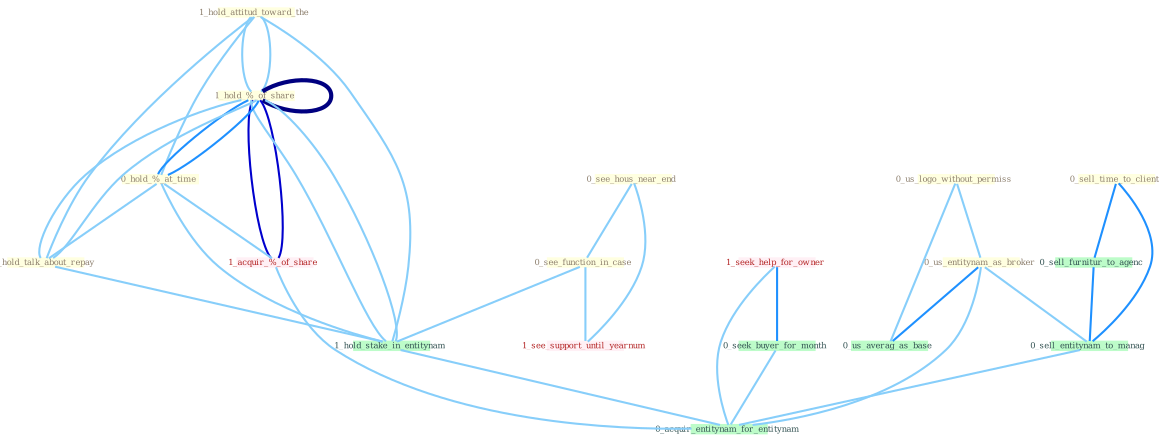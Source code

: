 Graph G{ 
    node
    [shape=polygon,style=filled,width=.5,height=.06,color="#BDFCC9",fixedsize=true,fontsize=4,
    fontcolor="#2f4f4f"];
    {node
    [color="#ffffe0", fontcolor="#8b7d6b"] "0_sell_time_to_client " "1_hold_attitud_toward_the " "0_see_hous_near_end " "1_hold_%_of_share " "0_hold_%_at_time " "1_hold_talk_about_repay " "0_us_logo_without_permiss " "0_see_function_in_case " "0_us_entitynam_as_broker "}
{node [color="#fff0f5", fontcolor="#b22222"] "1_seek_help_for_owner " "1_acquir_%_of_share " "1_see_support_until_yearnum "}
edge [color="#B0E2FF"];

	"0_sell_time_to_client " -- "0_sell_furnitur_to_agenc " [w="2", color="#1e90ff" , len=0.8];
	"0_sell_time_to_client " -- "0_sell_entitynam_to_manag " [w="2", color="#1e90ff" , len=0.8];
	"1_hold_attitud_toward_the " -- "1_hold_%_of_share " [w="1", color="#87cefa" ];
	"1_hold_attitud_toward_the " -- "0_hold_%_at_time " [w="1", color="#87cefa" ];
	"1_hold_attitud_toward_the " -- "1_hold_talk_about_repay " [w="1", color="#87cefa" ];
	"1_hold_attitud_toward_the " -- "1_hold_%_of_share " [w="1", color="#87cefa" ];
	"1_hold_attitud_toward_the " -- "1_hold_stake_in_entitynam " [w="1", color="#87cefa" ];
	"0_see_hous_near_end " -- "0_see_function_in_case " [w="1", color="#87cefa" ];
	"0_see_hous_near_end " -- "1_see_support_until_yearnum " [w="1", color="#87cefa" ];
	"1_hold_%_of_share " -- "0_hold_%_at_time " [w="2", color="#1e90ff" , len=0.8];
	"1_hold_%_of_share " -- "1_hold_talk_about_repay " [w="1", color="#87cefa" ];
	"1_hold_%_of_share " -- "1_hold_%_of_share " [w="4", style=bold, color="#000080", len=0.4];
	"1_hold_%_of_share " -- "1_hold_stake_in_entitynam " [w="1", color="#87cefa" ];
	"1_hold_%_of_share " -- "1_acquir_%_of_share " [w="3", color="#0000cd" , len=0.6];
	"0_hold_%_at_time " -- "1_hold_talk_about_repay " [w="1", color="#87cefa" ];
	"0_hold_%_at_time " -- "1_hold_%_of_share " [w="2", color="#1e90ff" , len=0.8];
	"0_hold_%_at_time " -- "1_hold_stake_in_entitynam " [w="1", color="#87cefa" ];
	"0_hold_%_at_time " -- "1_acquir_%_of_share " [w="1", color="#87cefa" ];
	"1_hold_talk_about_repay " -- "1_hold_%_of_share " [w="1", color="#87cefa" ];
	"1_hold_talk_about_repay " -- "1_hold_stake_in_entitynam " [w="1", color="#87cefa" ];
	"0_us_logo_without_permiss " -- "0_us_entitynam_as_broker " [w="1", color="#87cefa" ];
	"0_us_logo_without_permiss " -- "0_us_averag_as_base " [w="1", color="#87cefa" ];
	"0_see_function_in_case " -- "1_hold_stake_in_entitynam " [w="1", color="#87cefa" ];
	"0_see_function_in_case " -- "1_see_support_until_yearnum " [w="1", color="#87cefa" ];
	"0_us_entitynam_as_broker " -- "0_us_averag_as_base " [w="2", color="#1e90ff" , len=0.8];
	"0_us_entitynam_as_broker " -- "0_sell_entitynam_to_manag " [w="1", color="#87cefa" ];
	"0_us_entitynam_as_broker " -- "0_acquir_entitynam_for_entitynam " [w="1", color="#87cefa" ];
	"1_hold_%_of_share " -- "1_hold_stake_in_entitynam " [w="1", color="#87cefa" ];
	"1_hold_%_of_share " -- "1_acquir_%_of_share " [w="3", color="#0000cd" , len=0.6];
	"1_hold_stake_in_entitynam " -- "0_acquir_entitynam_for_entitynam " [w="1", color="#87cefa" ];
	"1_seek_help_for_owner " -- "0_seek_buyer_for_month " [w="2", color="#1e90ff" , len=0.8];
	"1_seek_help_for_owner " -- "0_acquir_entitynam_for_entitynam " [w="1", color="#87cefa" ];
	"0_seek_buyer_for_month " -- "0_acquir_entitynam_for_entitynam " [w="1", color="#87cefa" ];
	"1_acquir_%_of_share " -- "0_acquir_entitynam_for_entitynam " [w="1", color="#87cefa" ];
	"0_sell_furnitur_to_agenc " -- "0_sell_entitynam_to_manag " [w="2", color="#1e90ff" , len=0.8];
	"0_sell_entitynam_to_manag " -- "0_acquir_entitynam_for_entitynam " [w="1", color="#87cefa" ];
}